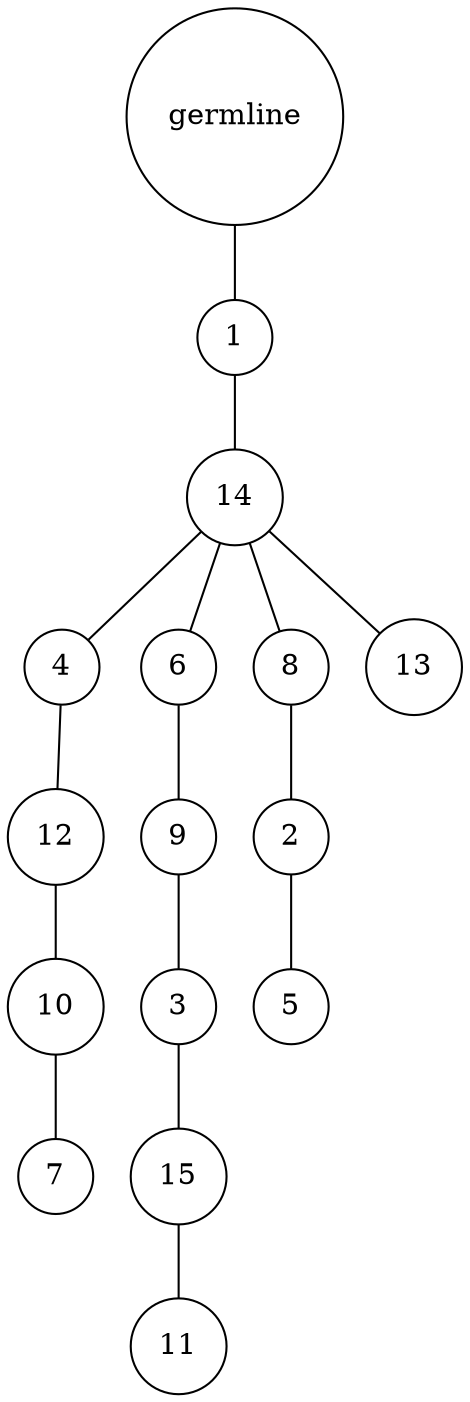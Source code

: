 graph {
	rankdir=UD;
	splines=line;
	node [shape=circle]
	"0x7fd01b86de80" [label="germline"];
	"0x7fd01b86deb0" [label="1"];
	"0x7fd01b86de80" -- "0x7fd01b86deb0" ;
	"0x7fd01b86dee0" [label="14"];
	"0x7fd01b86deb0" -- "0x7fd01b86dee0" ;
	"0x7fd01b86df10" [label="4"];
	"0x7fd01b86dee0" -- "0x7fd01b86df10" ;
	"0x7fd01b86df40" [label="12"];
	"0x7fd01b86df10" -- "0x7fd01b86df40" ;
	"0x7fd01b86df70" [label="10"];
	"0x7fd01b86df40" -- "0x7fd01b86df70" ;
	"0x7fd01b86dfa0" [label="7"];
	"0x7fd01b86df70" -- "0x7fd01b86dfa0" ;
	"0x7fd01b86dfd0" [label="6"];
	"0x7fd01b86dee0" -- "0x7fd01b86dfd0" ;
	"0x7fd04640b040" [label="9"];
	"0x7fd01b86dfd0" -- "0x7fd04640b040" ;
	"0x7fd04640b070" [label="3"];
	"0x7fd04640b040" -- "0x7fd04640b070" ;
	"0x7fd04640b0a0" [label="15"];
	"0x7fd04640b070" -- "0x7fd04640b0a0" ;
	"0x7fd04640b0d0" [label="11"];
	"0x7fd04640b0a0" -- "0x7fd04640b0d0" ;
	"0x7fd04640b100" [label="8"];
	"0x7fd01b86dee0" -- "0x7fd04640b100" ;
	"0x7fd04640b130" [label="2"];
	"0x7fd04640b100" -- "0x7fd04640b130" ;
	"0x7fd04640b160" [label="5"];
	"0x7fd04640b130" -- "0x7fd04640b160" ;
	"0x7fd04640b190" [label="13"];
	"0x7fd01b86dee0" -- "0x7fd04640b190" ;
}
